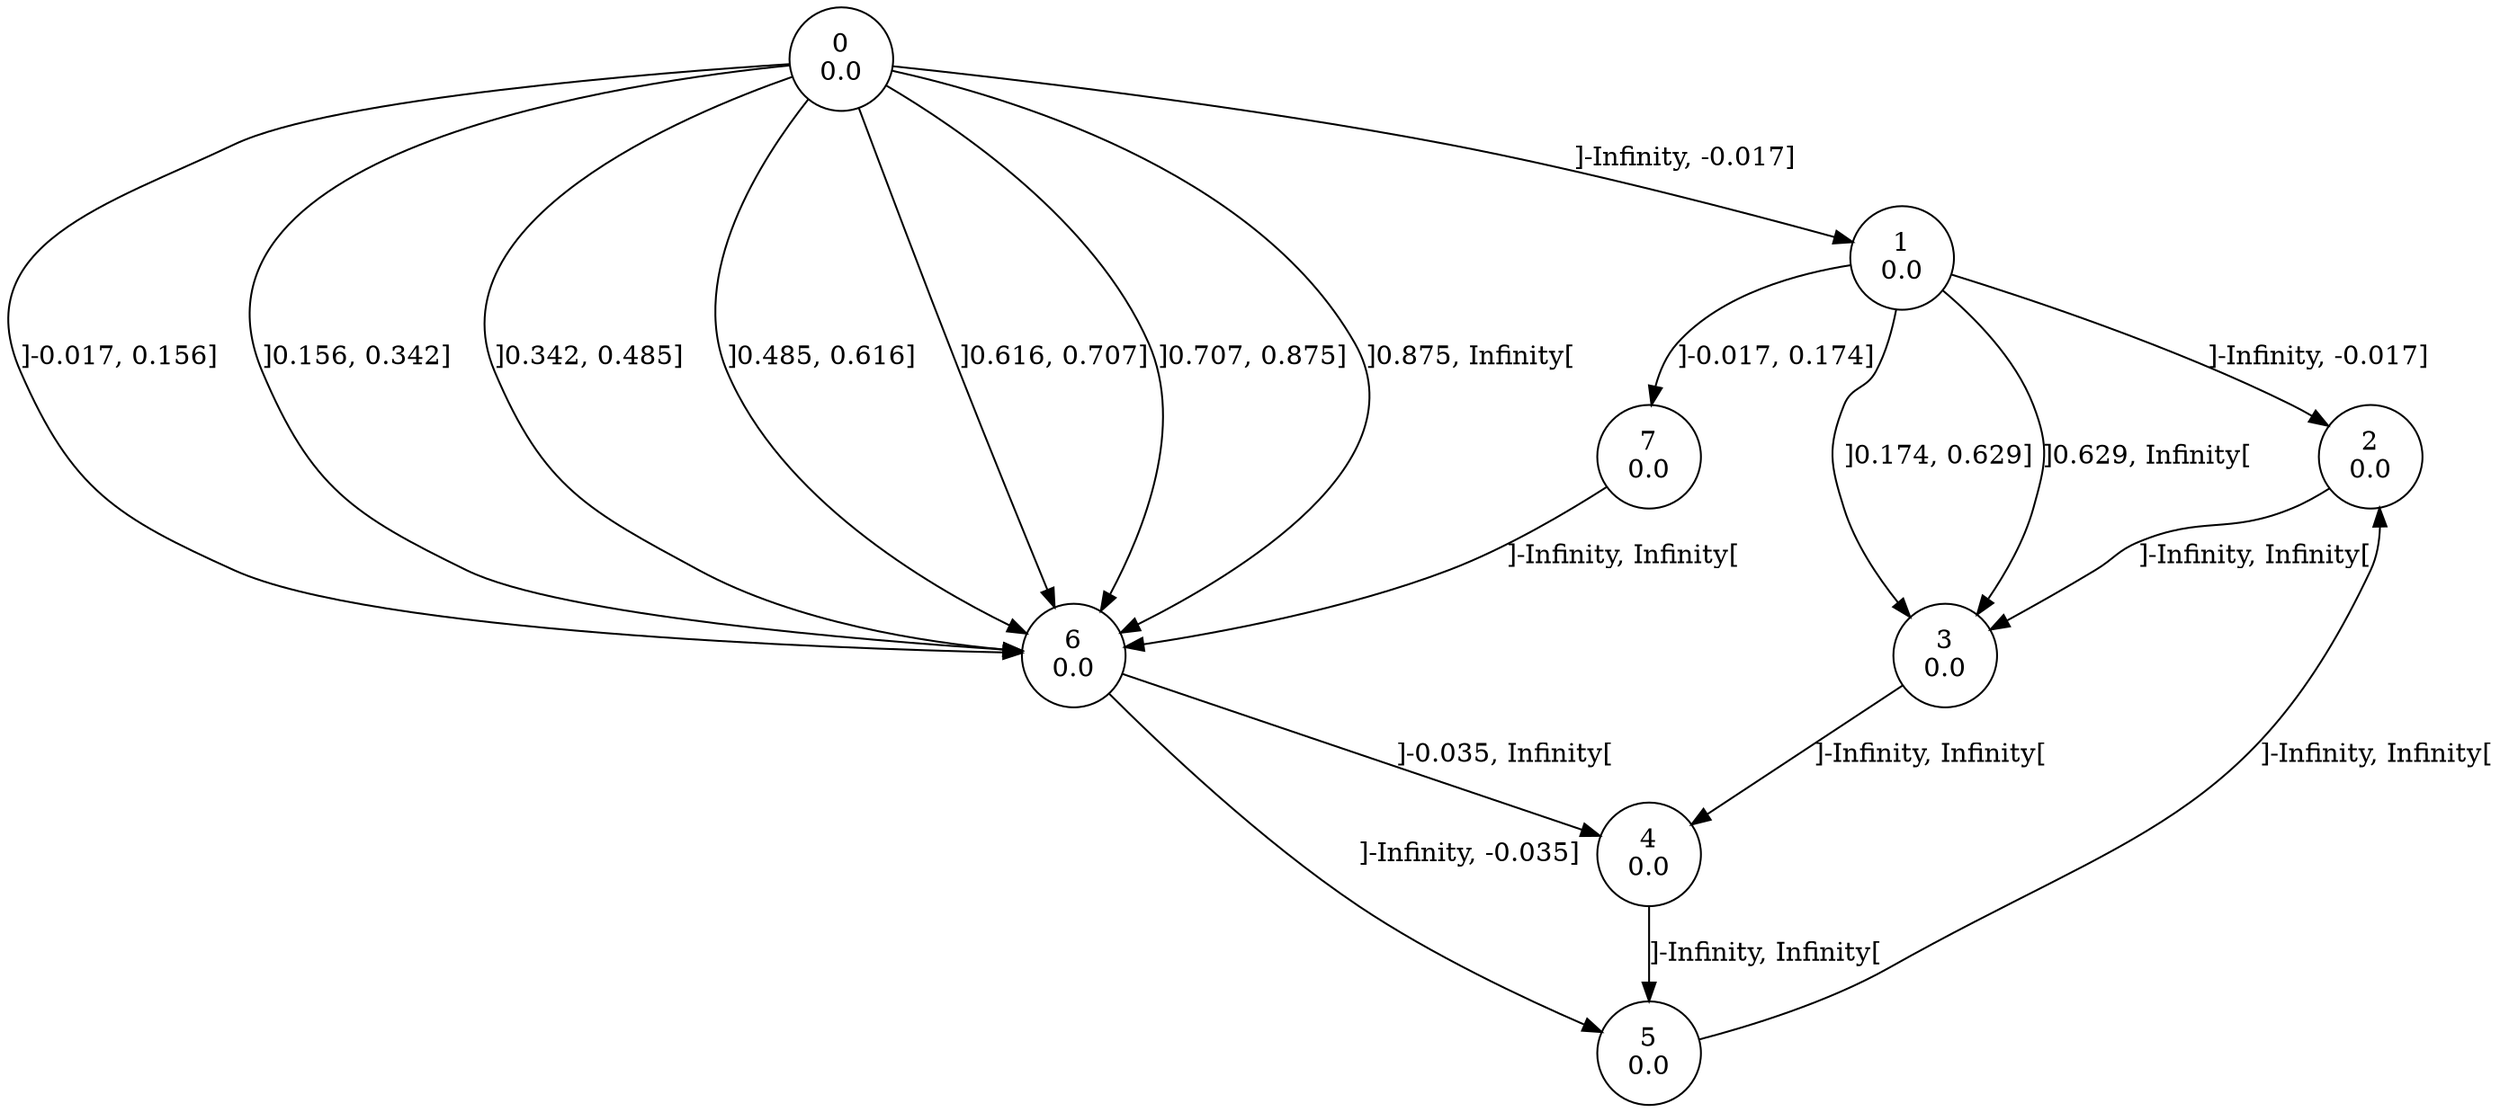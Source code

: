 digraph a {
0 [shape=circle, label="0\n0.0"];
	0->1 [ label="]-Infinity, -0.017]"];
	0->6 [ label="]-0.017, 0.156]"];
	0->6 [ label="]0.156, 0.342]"];
	0->6 [ label="]0.342, 0.485]"];
	0->6 [ label="]0.485, 0.616]"];
	0->6 [ label="]0.616, 0.707]"];
	0->6 [ label="]0.707, 0.875]"];
	0->6 [ label="]0.875, Infinity["];
1 [shape=circle, label="1\n0.0"];
	1->2 [ label="]-Infinity, -0.017]"];
	1->7 [ label="]-0.017, 0.174]"];
	1->3 [ label="]0.174, 0.629]"];
	1->3 [ label="]0.629, Infinity["];
2 [shape=circle, label="2\n0.0"];
	2->3 [ label="]-Infinity, Infinity["];
3 [shape=circle, label="3\n0.0"];
	3->4 [ label="]-Infinity, Infinity["];
4 [shape=circle, label="4\n0.0"];
	4->5 [ label="]-Infinity, Infinity["];
5 [shape=circle, label="5\n0.0"];
	5->2 [ label="]-Infinity, Infinity["];
6 [shape=circle, label="6\n0.0"];
	6->5 [ label="]-Infinity, -0.035]"];
	6->4 [ label="]-0.035, Infinity["];
7 [shape=circle, label="7\n0.0"];
	7->6 [ label="]-Infinity, Infinity["];
}